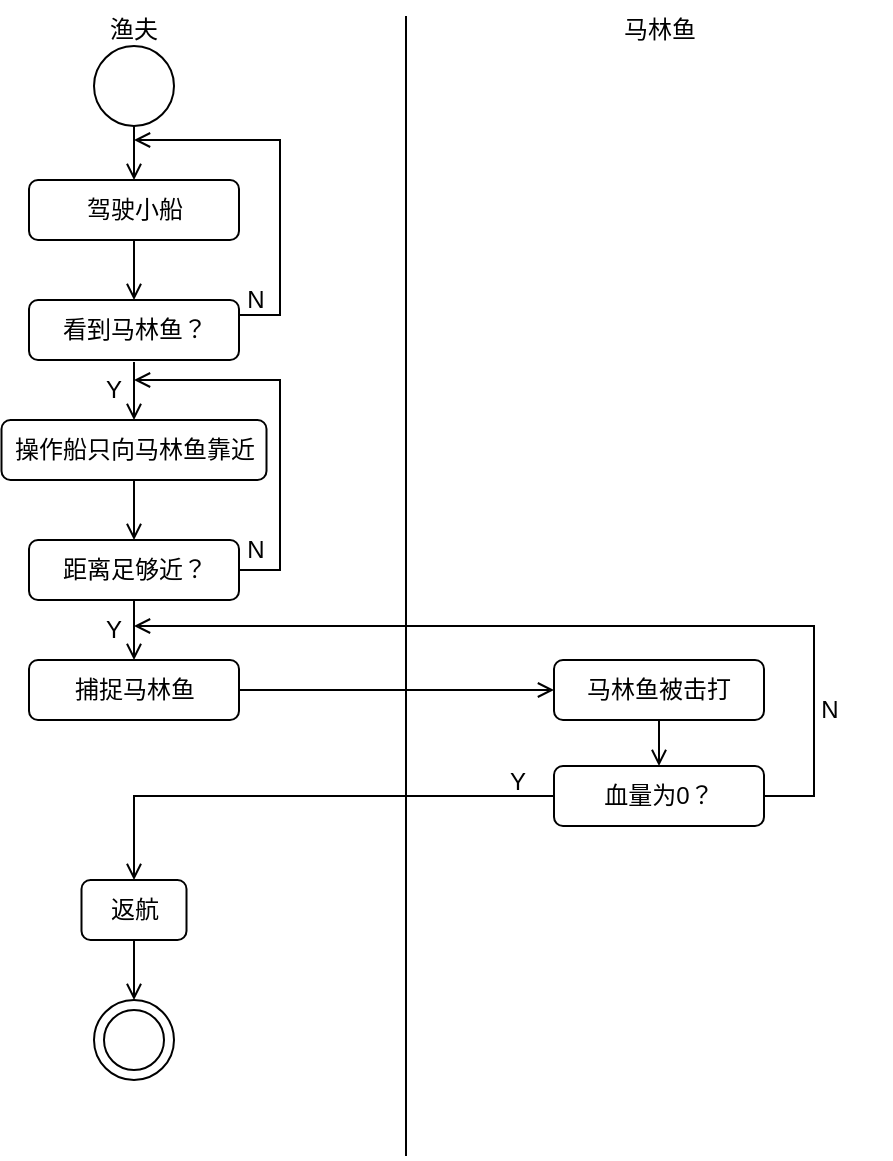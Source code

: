 <mxfile version="25.0.2">
  <diagram name="第 1 页" id="4i-YmaPAanvMQiUpTQyp">
    <mxGraphModel dx="757" dy="681" grid="1" gridSize="10" guides="1" tooltips="1" connect="1" arrows="1" fold="1" page="1" pageScale="1" pageWidth="827" pageHeight="1169" math="0" shadow="0">
      <root>
        <mxCell id="0" />
        <mxCell id="1" parent="0" />
        <mxCell id="TOp6pSPGgBVnoziJb9WN-13" style="rounded=0;orthogonalLoop=1;jettySize=auto;html=1;exitX=0.5;exitY=1;exitDx=0;exitDy=0;endArrow=open;endFill=0;" edge="1" parent="1" source="TOp6pSPGgBVnoziJb9WN-1" target="TOp6pSPGgBVnoziJb9WN-3">
          <mxGeometry relative="1" as="geometry" />
        </mxCell>
        <mxCell id="TOp6pSPGgBVnoziJb9WN-1" value="" style="ellipse;whiteSpace=wrap;html=1;aspect=fixed;" vertex="1" parent="1">
          <mxGeometry x="130" y="123" width="40" height="40" as="geometry" />
        </mxCell>
        <mxCell id="TOp6pSPGgBVnoziJb9WN-2" value="渔夫" style="text;strokeColor=none;align=center;fillColor=none;html=1;verticalAlign=middle;whiteSpace=wrap;rounded=0;" vertex="1" parent="1">
          <mxGeometry x="120" y="100" width="60" height="30" as="geometry" />
        </mxCell>
        <mxCell id="TOp6pSPGgBVnoziJb9WN-24" style="edgeStyle=orthogonalEdgeStyle;rounded=0;orthogonalLoop=1;jettySize=auto;html=1;exitX=1;exitY=0.25;exitDx=0;exitDy=0;endArrow=open;endFill=0;" edge="1" parent="1" source="TOp6pSPGgBVnoziJb9WN-4">
          <mxGeometry relative="1" as="geometry">
            <mxPoint x="150.0" y="170.0" as="targetPoint" />
            <Array as="points">
              <mxPoint x="223" y="257" />
              <mxPoint x="223" y="170" />
            </Array>
          </mxGeometry>
        </mxCell>
        <mxCell id="TOp6pSPGgBVnoziJb9WN-3" value="驾驶小船" style="rounded=1;whiteSpace=wrap;html=1;" vertex="1" parent="1">
          <mxGeometry x="97.5" y="190" width="105" height="30" as="geometry" />
        </mxCell>
        <mxCell id="TOp6pSPGgBVnoziJb9WN-4" value="看到马林鱼？" style="rounded=1;whiteSpace=wrap;html=1;" vertex="1" parent="1">
          <mxGeometry x="97.5" y="250" width="105" height="30" as="geometry" />
        </mxCell>
        <mxCell id="TOp6pSPGgBVnoziJb9WN-5" value="操作船只向马林鱼靠近" style="rounded=1;whiteSpace=wrap;html=1;" vertex="1" parent="1">
          <mxGeometry x="83.75" y="310" width="132.5" height="30" as="geometry" />
        </mxCell>
        <mxCell id="TOp6pSPGgBVnoziJb9WN-25" style="edgeStyle=orthogonalEdgeStyle;rounded=0;orthogonalLoop=1;jettySize=auto;html=1;exitX=1;exitY=0.5;exitDx=0;exitDy=0;endArrow=open;endFill=0;" edge="1" parent="1" source="TOp6pSPGgBVnoziJb9WN-6">
          <mxGeometry relative="1" as="geometry">
            <mxPoint x="150.0" y="290.0" as="targetPoint" />
            <Array as="points">
              <mxPoint x="223" y="385" />
              <mxPoint x="223" y="290" />
            </Array>
          </mxGeometry>
        </mxCell>
        <mxCell id="TOp6pSPGgBVnoziJb9WN-6" value="距离足够近？&lt;span style=&quot;color: rgba(0, 0, 0, 0); font-family: monospace; font-size: 0px; text-align: start; text-wrap: nowrap;&quot;&gt;%3CmxGraphModel%3E%3Croot%3E%3CmxCell%20id%3D%220%22%2F%3E%3CmxCell%20id%3D%221%22%20parent%3D%220%22%2F%3E%3CmxCell%20id%3D%222%22%20value%3D%22%E9%A9%BE%E9%A9%B6%E5%B0%8F%E8%88%B9%22%20style%3D%22rounded%3D1%3BwhiteSpace%3Dwrap%3Bhtml%3D1%3B%22%20vertex%3D%221%22%20parent%3D%221%22%3E%3CmxGeometry%20x%3D%2297.5%22%20y%3D%22190%22%20width%3D%22105%22%20height%3D%2230%22%20as%3D%22geometry%22%2F%3E%3C%2FmxCell%3E%3C%2Froot%3E%3C%2FmxGraphModel%3E&lt;/span&gt;" style="rounded=1;whiteSpace=wrap;html=1;" vertex="1" parent="1">
          <mxGeometry x="97.5" y="370" width="105" height="30" as="geometry" />
        </mxCell>
        <mxCell id="TOp6pSPGgBVnoziJb9WN-7" value="捕捉马林鱼" style="rounded=1;whiteSpace=wrap;html=1;" vertex="1" parent="1">
          <mxGeometry x="97.5" y="430" width="105" height="30" as="geometry" />
        </mxCell>
        <mxCell id="TOp6pSPGgBVnoziJb9WN-8" value="返航" style="rounded=1;whiteSpace=wrap;html=1;" vertex="1" parent="1">
          <mxGeometry x="123.75" y="540" width="52.5" height="30" as="geometry" />
        </mxCell>
        <mxCell id="TOp6pSPGgBVnoziJb9WN-9" value="马林鱼被击打" style="rounded=1;whiteSpace=wrap;html=1;" vertex="1" parent="1">
          <mxGeometry x="360" y="430" width="105" height="30" as="geometry" />
        </mxCell>
        <mxCell id="TOp6pSPGgBVnoziJb9WN-21" style="edgeStyle=orthogonalEdgeStyle;rounded=0;orthogonalLoop=1;jettySize=auto;html=1;exitX=1;exitY=0.5;exitDx=0;exitDy=0;endArrow=open;endFill=0;" edge="1" parent="1" source="TOp6pSPGgBVnoziJb9WN-10">
          <mxGeometry relative="1" as="geometry">
            <mxPoint x="150" y="413" as="targetPoint" />
            <mxPoint x="465" y="491" as="sourcePoint" />
            <Array as="points">
              <mxPoint x="490" y="498" />
              <mxPoint x="490" y="413" />
            </Array>
          </mxGeometry>
        </mxCell>
        <mxCell id="TOp6pSPGgBVnoziJb9WN-26" style="edgeStyle=orthogonalEdgeStyle;rounded=0;orthogonalLoop=1;jettySize=auto;html=1;exitX=0;exitY=0.5;exitDx=0;exitDy=0;entryX=0.5;entryY=0;entryDx=0;entryDy=0;endArrow=open;endFill=0;" edge="1" parent="1" source="TOp6pSPGgBVnoziJb9WN-10" target="TOp6pSPGgBVnoziJb9WN-8">
          <mxGeometry relative="1" as="geometry" />
        </mxCell>
        <mxCell id="TOp6pSPGgBVnoziJb9WN-10" value="血量为0？" style="rounded=1;whiteSpace=wrap;html=1;" vertex="1" parent="1">
          <mxGeometry x="360" y="483" width="105" height="30" as="geometry" />
        </mxCell>
        <mxCell id="TOp6pSPGgBVnoziJb9WN-11" value="" style="ellipse;whiteSpace=wrap;html=1;aspect=fixed;" vertex="1" parent="1">
          <mxGeometry x="130" y="600" width="40" height="40" as="geometry" />
        </mxCell>
        <mxCell id="TOp6pSPGgBVnoziJb9WN-12" value="" style="ellipse;whiteSpace=wrap;html=1;aspect=fixed;" vertex="1" parent="1">
          <mxGeometry x="135" y="605" width="30" height="30" as="geometry" />
        </mxCell>
        <mxCell id="TOp6pSPGgBVnoziJb9WN-14" style="rounded=0;orthogonalLoop=1;jettySize=auto;html=1;exitX=0.5;exitY=1;exitDx=0;exitDy=0;endArrow=open;endFill=0;entryX=0.5;entryY=0;entryDx=0;entryDy=0;" edge="1" parent="1" source="TOp6pSPGgBVnoziJb9WN-3" target="TOp6pSPGgBVnoziJb9WN-4">
          <mxGeometry relative="1" as="geometry">
            <mxPoint x="160" y="173" as="sourcePoint" />
            <mxPoint x="160" y="200" as="targetPoint" />
          </mxGeometry>
        </mxCell>
        <mxCell id="TOp6pSPGgBVnoziJb9WN-15" style="rounded=0;orthogonalLoop=1;jettySize=auto;html=1;endArrow=open;endFill=0;entryX=0.5;entryY=0;entryDx=0;entryDy=0;" edge="1" parent="1" target="TOp6pSPGgBVnoziJb9WN-6">
          <mxGeometry relative="1" as="geometry">
            <mxPoint x="150" y="340" as="sourcePoint" />
            <mxPoint x="149.66" y="367" as="targetPoint" />
          </mxGeometry>
        </mxCell>
        <mxCell id="TOp6pSPGgBVnoziJb9WN-16" style="rounded=0;orthogonalLoop=1;jettySize=auto;html=1;endArrow=open;endFill=0;" edge="1" parent="1" target="TOp6pSPGgBVnoziJb9WN-5">
          <mxGeometry relative="1" as="geometry">
            <mxPoint x="150" y="281" as="sourcePoint" />
            <mxPoint x="180" y="220" as="targetPoint" />
          </mxGeometry>
        </mxCell>
        <mxCell id="TOp6pSPGgBVnoziJb9WN-17" style="rounded=0;orthogonalLoop=1;jettySize=auto;html=1;exitX=0.5;exitY=1;exitDx=0;exitDy=0;endArrow=open;endFill=0;" edge="1" parent="1" source="TOp6pSPGgBVnoziJb9WN-6" target="TOp6pSPGgBVnoziJb9WN-7">
          <mxGeometry relative="1" as="geometry">
            <mxPoint x="190" y="203" as="sourcePoint" />
            <mxPoint x="190" y="230" as="targetPoint" />
          </mxGeometry>
        </mxCell>
        <mxCell id="TOp6pSPGgBVnoziJb9WN-18" style="rounded=0;orthogonalLoop=1;jettySize=auto;html=1;exitX=1;exitY=0.5;exitDx=0;exitDy=0;endArrow=open;endFill=0;entryX=0;entryY=0.5;entryDx=0;entryDy=0;" edge="1" parent="1" source="TOp6pSPGgBVnoziJb9WN-7" target="TOp6pSPGgBVnoziJb9WN-9">
          <mxGeometry relative="1" as="geometry">
            <mxPoint x="200" y="213" as="sourcePoint" />
            <mxPoint x="200" y="240" as="targetPoint" />
          </mxGeometry>
        </mxCell>
        <mxCell id="TOp6pSPGgBVnoziJb9WN-19" style="rounded=0;orthogonalLoop=1;jettySize=auto;html=1;exitX=0.5;exitY=1;exitDx=0;exitDy=0;endArrow=open;endFill=0;entryX=0.5;entryY=0;entryDx=0;entryDy=0;" edge="1" parent="1" source="TOp6pSPGgBVnoziJb9WN-9" target="TOp6pSPGgBVnoziJb9WN-10">
          <mxGeometry relative="1" as="geometry">
            <mxPoint x="210" y="223" as="sourcePoint" />
            <mxPoint x="413" y="480" as="targetPoint" />
          </mxGeometry>
        </mxCell>
        <mxCell id="TOp6pSPGgBVnoziJb9WN-22" style="rounded=0;orthogonalLoop=1;jettySize=auto;html=1;endArrow=none;endFill=0;" edge="1" parent="1">
          <mxGeometry relative="1" as="geometry">
            <mxPoint x="286" y="108" as="sourcePoint" />
            <mxPoint x="286" y="678" as="targetPoint" />
          </mxGeometry>
        </mxCell>
        <mxCell id="TOp6pSPGgBVnoziJb9WN-23" value="马林鱼" style="text;strokeColor=none;align=center;fillColor=none;html=1;verticalAlign=middle;whiteSpace=wrap;rounded=0;" vertex="1" parent="1">
          <mxGeometry x="382.5" y="100" width="60" height="30" as="geometry" />
        </mxCell>
        <mxCell id="TOp6pSPGgBVnoziJb9WN-28" style="rounded=0;orthogonalLoop=1;jettySize=auto;html=1;exitX=0.5;exitY=1;exitDx=0;exitDy=0;endArrow=open;endFill=0;entryX=0.5;entryY=0;entryDx=0;entryDy=0;" edge="1" parent="1" source="TOp6pSPGgBVnoziJb9WN-8" target="TOp6pSPGgBVnoziJb9WN-11">
          <mxGeometry relative="1" as="geometry">
            <mxPoint x="160" y="410" as="sourcePoint" />
            <mxPoint x="160" y="440" as="targetPoint" />
          </mxGeometry>
        </mxCell>
        <mxCell id="TOp6pSPGgBVnoziJb9WN-29" value="N" style="text;strokeColor=none;align=center;fillColor=none;html=1;verticalAlign=middle;whiteSpace=wrap;rounded=0;" vertex="1" parent="1">
          <mxGeometry x="181" y="235" width="60" height="30" as="geometry" />
        </mxCell>
        <mxCell id="TOp6pSPGgBVnoziJb9WN-30" value="N" style="text;strokeColor=none;align=center;fillColor=none;html=1;verticalAlign=middle;whiteSpace=wrap;rounded=0;" vertex="1" parent="1">
          <mxGeometry x="181" y="360" width="60" height="30" as="geometry" />
        </mxCell>
        <mxCell id="TOp6pSPGgBVnoziJb9WN-31" value="N" style="text;strokeColor=none;align=center;fillColor=none;html=1;verticalAlign=middle;whiteSpace=wrap;rounded=0;" vertex="1" parent="1">
          <mxGeometry x="468" y="440" width="60" height="30" as="geometry" />
        </mxCell>
        <mxCell id="TOp6pSPGgBVnoziJb9WN-32" value="Y" style="text;strokeColor=none;align=center;fillColor=none;html=1;verticalAlign=middle;whiteSpace=wrap;rounded=0;" vertex="1" parent="1">
          <mxGeometry x="312" y="476" width="60" height="30" as="geometry" />
        </mxCell>
        <mxCell id="TOp6pSPGgBVnoziJb9WN-33" value="Y" style="text;strokeColor=none;align=center;fillColor=none;html=1;verticalAlign=middle;whiteSpace=wrap;rounded=0;" vertex="1" parent="1">
          <mxGeometry x="110" y="400" width="60" height="30" as="geometry" />
        </mxCell>
        <mxCell id="TOp6pSPGgBVnoziJb9WN-34" value="Y" style="text;strokeColor=none;align=center;fillColor=none;html=1;verticalAlign=middle;whiteSpace=wrap;rounded=0;" vertex="1" parent="1">
          <mxGeometry x="110" y="280" width="60" height="30" as="geometry" />
        </mxCell>
      </root>
    </mxGraphModel>
  </diagram>
</mxfile>
